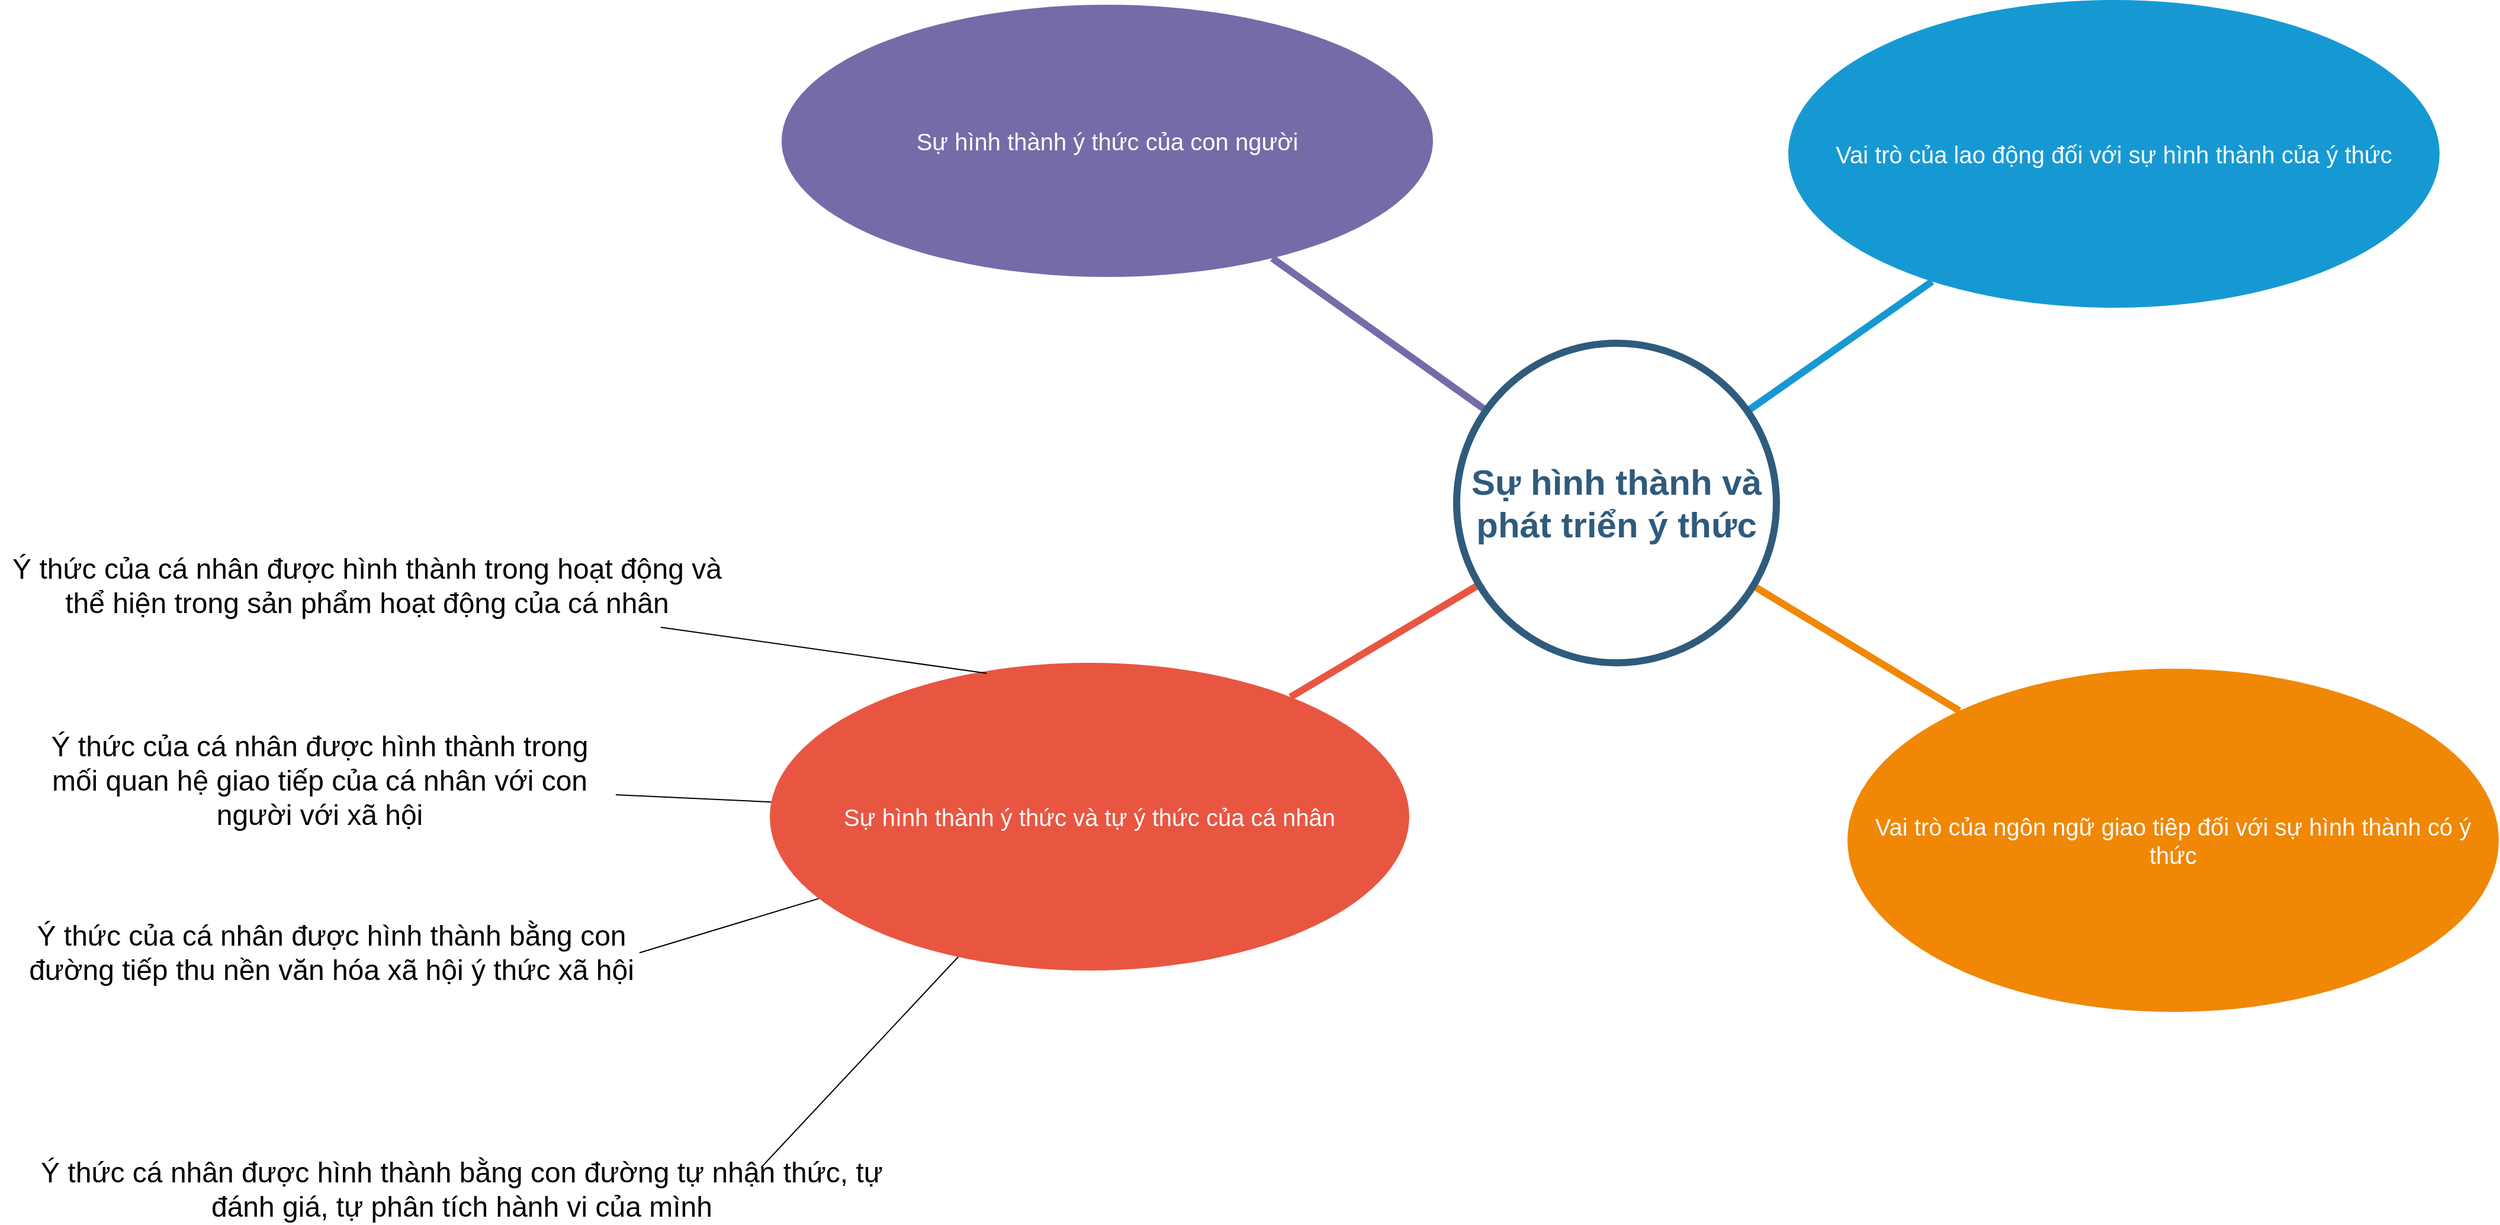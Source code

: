 <mxfile version="20.2.7" type="github">
  <diagram id="6a731a19-8d31-9384-78a2-239565b7b9f0" name="Page-1">
    <mxGraphModel dx="3601" dy="1174" grid="1" gridSize="10" guides="1" tooltips="1" connect="1" arrows="1" fold="1" page="1" pageScale="1" pageWidth="1169" pageHeight="827" background="none" math="0" shadow="0">
      <root>
        <mxCell id="0" />
        <mxCell id="1" parent="0" />
        <mxCell id="1353" value="Vai trò của lao động đối với sự hình thành của ý thức" style="ellipse;whiteSpace=wrap;html=1;shadow=0;fontFamily=Helvetica;fontSize=20;fontColor=#FFFFFF;align=center;strokeWidth=3;fillColor=#1699D3;strokeColor=none;" parent="1" vertex="1">
          <mxGeometry x="1260" y="410" width="550" height="260" as="geometry" />
        </mxCell>
        <mxCell id="1355" value="Vai trò của ngôn ngữ giao tiêp đối với sự hình thành có ý thức" style="ellipse;whiteSpace=wrap;html=1;shadow=0;fontFamily=Helvetica;fontSize=20;fontColor=#FFFFFF;align=center;strokeWidth=3;fillColor=#F08705;strokeColor=none;" parent="1" vertex="1">
          <mxGeometry x="1310" y="975" width="550" height="290" as="geometry" />
        </mxCell>
        <mxCell id="1356" value="Sự hình thành ý thức và tự ý thức của cá nhân" style="ellipse;whiteSpace=wrap;html=1;shadow=0;fontFamily=Helvetica;fontSize=20;fontColor=#FFFFFF;align=center;strokeWidth=3;fillColor=#E85642;strokeColor=none;" parent="1" vertex="1">
          <mxGeometry x="400" y="970" width="540" height="260" as="geometry" />
        </mxCell>
        <mxCell id="1362" style="endArrow=none;strokeWidth=6;strokeColor=#1699D3;html=1;" parent="1" source="1515" target="1353" edge="1">
          <mxGeometry relative="1" as="geometry" />
        </mxCell>
        <mxCell id="1363" style="endArrow=none;strokeWidth=6;strokeColor=#736CA8;html=1;" parent="1" source="1515" target="1516" edge="1">
          <mxGeometry relative="1" as="geometry" />
        </mxCell>
        <mxCell id="1365" value="" style="edgeStyle=none;endArrow=none;strokeWidth=6;strokeColor=#F08705;html=1;" parent="1" source="1515" target="1355" edge="1">
          <mxGeometry x="181" y="226.5" width="100" height="100" as="geometry">
            <mxPoint x="181" y="326.5" as="sourcePoint" />
            <mxPoint x="281" y="226.5" as="targetPoint" />
          </mxGeometry>
        </mxCell>
        <mxCell id="1366" value="" style="edgeStyle=none;endArrow=none;strokeWidth=6;strokeColor=#E85642;html=1;" parent="1" source="1515" target="1356" edge="1">
          <mxGeometry x="181" y="226.5" width="100" height="100" as="geometry">
            <mxPoint x="181" y="326.5" as="sourcePoint" />
            <mxPoint x="281" y="226.5" as="targetPoint" />
          </mxGeometry>
        </mxCell>
        <mxCell id="1515" value="Sự hình thành và phát triển ý thức" style="ellipse;whiteSpace=wrap;html=1;shadow=0;fontFamily=Helvetica;fontSize=30;fontColor=#2F5B7C;align=center;strokeColor=#2F5B7C;strokeWidth=6;fillColor=#FFFFFF;fontStyle=1;gradientColor=none;" parent="1" vertex="1">
          <mxGeometry x="980" y="700" width="270" height="270" as="geometry" />
        </mxCell>
        <mxCell id="1516" value="Sự hình thành ý thức của con người" style="ellipse;whiteSpace=wrap;html=1;shadow=0;fontFamily=Helvetica;fontSize=20;fontColor=#FFFFFF;align=center;strokeWidth=3;fillColor=#736ca8;strokeColor=none;" parent="1" vertex="1">
          <mxGeometry x="410" y="414" width="550" height="230" as="geometry" />
        </mxCell>
        <mxCell id="TTL2j_H4sii3UyfexswZ-1568" value="Ý thức của cá nhân được hình thành trong hoạt động và thể hiện trong sản phẩm hoạt động của cá nhân" style="text;html=1;strokeColor=none;fillColor=none;align=center;verticalAlign=middle;whiteSpace=wrap;rounded=0;fontSize=24;" parent="1" vertex="1">
          <mxGeometry x="-250" y="870" width="620" height="70" as="geometry" />
        </mxCell>
        <mxCell id="TTL2j_H4sii3UyfexswZ-1569" value="Ý thức của cá nhân được hình thành trong mối quan hệ giao tiếp của cá nhân với con người với xã hội" style="text;html=1;strokeColor=none;fillColor=none;align=center;verticalAlign=middle;whiteSpace=wrap;rounded=0;fontSize=24;" parent="1" vertex="1">
          <mxGeometry x="-230" y="1040" width="500" height="60" as="geometry" />
        </mxCell>
        <mxCell id="TTL2j_H4sii3UyfexswZ-1570" value="Ý thức của cá nhân được hình thành bằng con đường tiếp thu nền văn hóa xã hội ý thức xã hội" style="text;html=1;strokeColor=none;fillColor=none;align=center;verticalAlign=middle;whiteSpace=wrap;rounded=0;fontSize=24;" parent="1" vertex="1">
          <mxGeometry x="-230" y="1200" width="520" height="30" as="geometry" />
        </mxCell>
        <mxCell id="TTL2j_H4sii3UyfexswZ-1571" value="Ý thức cá nhân được hình thành bằng con đường tự nhận thức, tự đánh giá, tự phân tích hành vi của mình" style="text;html=1;strokeColor=none;fillColor=none;align=center;verticalAlign=middle;whiteSpace=wrap;rounded=0;fontSize=24;" parent="1" vertex="1">
          <mxGeometry x="-220" y="1400" width="720" height="30" as="geometry" />
        </mxCell>
        <mxCell id="LZ8TCxtlpHvND5LCqxfN-1518" value="" style="endArrow=none;html=1;rounded=0;entryX=0.339;entryY=0.034;entryDx=0;entryDy=0;entryPerimeter=0;" edge="1" parent="1" source="TTL2j_H4sii3UyfexswZ-1568" target="1356">
          <mxGeometry width="50" height="50" relative="1" as="geometry">
            <mxPoint x="580" y="1070" as="sourcePoint" />
            <mxPoint x="630" y="1020" as="targetPoint" />
          </mxGeometry>
        </mxCell>
        <mxCell id="LZ8TCxtlpHvND5LCqxfN-1519" value="" style="endArrow=none;html=1;rounded=0;" edge="1" parent="1" source="TTL2j_H4sii3UyfexswZ-1569" target="1356">
          <mxGeometry width="50" height="50" relative="1" as="geometry">
            <mxPoint x="580" y="1070" as="sourcePoint" />
            <mxPoint x="630" y="1020" as="targetPoint" />
          </mxGeometry>
        </mxCell>
        <mxCell id="LZ8TCxtlpHvND5LCqxfN-1520" value="" style="endArrow=none;html=1;rounded=0;exitX=1;exitY=0.5;exitDx=0;exitDy=0;" edge="1" parent="1" source="TTL2j_H4sii3UyfexswZ-1570" target="1356">
          <mxGeometry width="50" height="50" relative="1" as="geometry">
            <mxPoint x="580" y="1070" as="sourcePoint" />
            <mxPoint x="630" y="1020" as="targetPoint" />
          </mxGeometry>
        </mxCell>
        <mxCell id="LZ8TCxtlpHvND5LCqxfN-1521" value="" style="endArrow=none;html=1;rounded=0;exitX=0.851;exitY=-0.12;exitDx=0;exitDy=0;exitPerimeter=0;" edge="1" parent="1" source="TTL2j_H4sii3UyfexswZ-1571" target="1356">
          <mxGeometry width="50" height="50" relative="1" as="geometry">
            <mxPoint x="580" y="1070" as="sourcePoint" />
            <mxPoint x="630" y="1020" as="targetPoint" />
          </mxGeometry>
        </mxCell>
      </root>
    </mxGraphModel>
  </diagram>
</mxfile>
